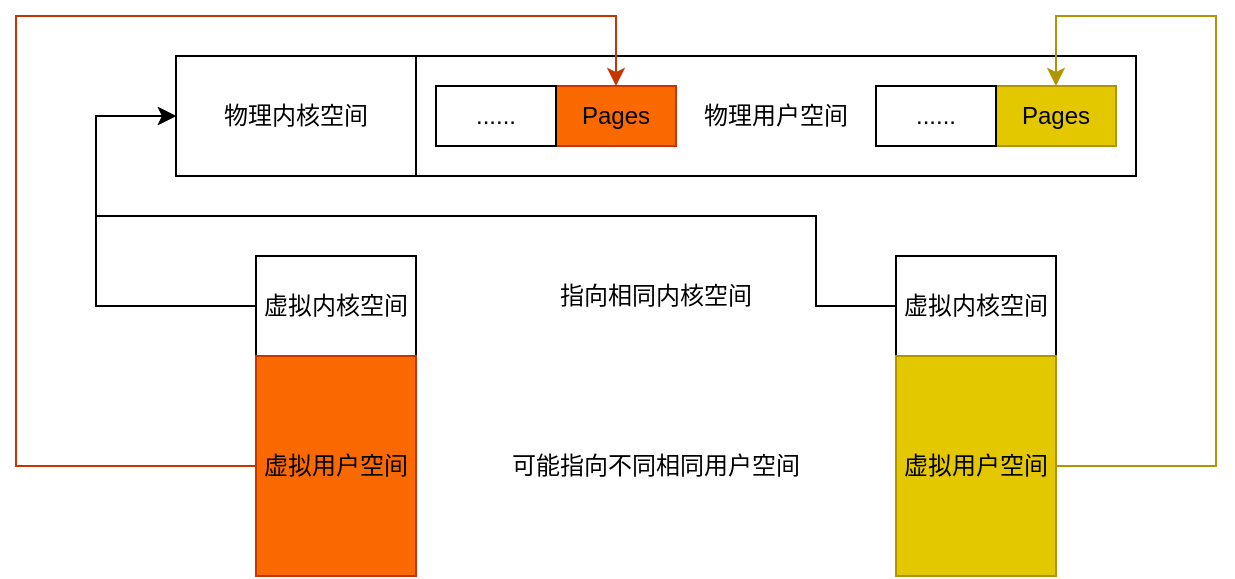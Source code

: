 <mxfile version="14.6.5" type="device" pages="5"><diagram id="j-4uweKrpDdh_4X4F15K" name="第 1 页"><mxGraphModel dx="2229" dy="713" grid="1" gridSize="10" guides="1" tooltips="1" connect="1" arrows="1" fold="1" page="1" pageScale="1" pageWidth="850" pageHeight="1100" math="0" shadow="0"><root><mxCell id="0"/><mxCell id="1" parent="0"/><mxCell id="3fUHjMYwMg-twSlcPJuQ-16" value="" style="group" vertex="1" connectable="0" parent="1"><mxGeometry y="200" width="600" height="280" as="geometry"/></mxCell><mxCell id="3fUHjMYwMg-twSlcPJuQ-7" value="物理用户空间" style="rounded=0;whiteSpace=wrap;html=1;" vertex="1" parent="3fUHjMYwMg-twSlcPJuQ-16"><mxGeometry x="200" y="20" width="360" height="60" as="geometry"/></mxCell><mxCell id="3fUHjMYwMg-twSlcPJuQ-1" value="虚拟内核空间" style="rounded=0;whiteSpace=wrap;html=1;" vertex="1" parent="3fUHjMYwMg-twSlcPJuQ-16"><mxGeometry x="120" y="120" width="80" height="50" as="geometry"/></mxCell><mxCell id="3fUHjMYwMg-twSlcPJuQ-3" value="虚拟用户空间" style="rounded=0;whiteSpace=wrap;html=1;fillColor=#fa6800;strokeColor=#C73500;fontColor=#000000;" vertex="1" parent="3fUHjMYwMg-twSlcPJuQ-16"><mxGeometry x="120" y="170" width="80" height="110" as="geometry"/></mxCell><mxCell id="3fUHjMYwMg-twSlcPJuQ-9" style="edgeStyle=orthogonalEdgeStyle;rounded=0;orthogonalLoop=1;jettySize=auto;html=1;exitX=0;exitY=0.5;exitDx=0;exitDy=0;" edge="1" parent="3fUHjMYwMg-twSlcPJuQ-16" source="3fUHjMYwMg-twSlcPJuQ-4"><mxGeometry relative="1" as="geometry"><mxPoint x="80" y="50" as="targetPoint"/><Array as="points"><mxPoint x="400" y="145"/><mxPoint x="400" y="100"/><mxPoint x="40" y="100"/><mxPoint x="40" y="50"/></Array></mxGeometry></mxCell><mxCell id="3fUHjMYwMg-twSlcPJuQ-4" value="虚拟内核空间" style="rounded=0;whiteSpace=wrap;html=1;" vertex="1" parent="3fUHjMYwMg-twSlcPJuQ-16"><mxGeometry x="440" y="120" width="80" height="50" as="geometry"/></mxCell><mxCell id="3fUHjMYwMg-twSlcPJuQ-5" value="虚拟用户空间" style="rounded=0;whiteSpace=wrap;html=1;fillColor=#e3c800;strokeColor=#B09500;fontColor=#000000;" vertex="1" parent="3fUHjMYwMg-twSlcPJuQ-16"><mxGeometry x="440" y="170" width="80" height="110" as="geometry"/></mxCell><mxCell id="3fUHjMYwMg-twSlcPJuQ-6" value="物理内核空间" style="rounded=0;whiteSpace=wrap;html=1;" vertex="1" parent="3fUHjMYwMg-twSlcPJuQ-16"><mxGeometry x="80" y="20" width="120" height="60" as="geometry"/></mxCell><mxCell id="3fUHjMYwMg-twSlcPJuQ-8" style="edgeStyle=orthogonalEdgeStyle;rounded=0;orthogonalLoop=1;jettySize=auto;html=1;exitX=0;exitY=0.5;exitDx=0;exitDy=0;entryX=0;entryY=0.5;entryDx=0;entryDy=0;" edge="1" parent="3fUHjMYwMg-twSlcPJuQ-16" source="3fUHjMYwMg-twSlcPJuQ-1" target="3fUHjMYwMg-twSlcPJuQ-6"><mxGeometry relative="1" as="geometry"><Array as="points"><mxPoint x="40" y="145"/><mxPoint x="40" y="50"/></Array></mxGeometry></mxCell><mxCell id="3fUHjMYwMg-twSlcPJuQ-10" value="Pages" style="rounded=0;whiteSpace=wrap;html=1;fillColor=#fa6800;strokeColor=#C73500;fontColor=#000000;" vertex="1" parent="3fUHjMYwMg-twSlcPJuQ-16"><mxGeometry x="270" y="35" width="60" height="30" as="geometry"/></mxCell><mxCell id="3fUHjMYwMg-twSlcPJuQ-14" style="edgeStyle=orthogonalEdgeStyle;rounded=0;orthogonalLoop=1;jettySize=auto;html=1;exitX=0;exitY=0.5;exitDx=0;exitDy=0;entryX=0.5;entryY=0;entryDx=0;entryDy=0;fillColor=#fa6800;strokeColor=#C73500;" edge="1" parent="3fUHjMYwMg-twSlcPJuQ-16" source="3fUHjMYwMg-twSlcPJuQ-3" target="3fUHjMYwMg-twSlcPJuQ-10"><mxGeometry relative="1" as="geometry"><Array as="points"><mxPoint y="225"/><mxPoint/><mxPoint x="300"/></Array></mxGeometry></mxCell><mxCell id="3fUHjMYwMg-twSlcPJuQ-11" value="Pages" style="rounded=0;whiteSpace=wrap;html=1;fillColor=#e3c800;strokeColor=#B09500;fontColor=#000000;" vertex="1" parent="3fUHjMYwMg-twSlcPJuQ-16"><mxGeometry x="490" y="35" width="60" height="30" as="geometry"/></mxCell><mxCell id="3fUHjMYwMg-twSlcPJuQ-15" style="edgeStyle=orthogonalEdgeStyle;rounded=0;orthogonalLoop=1;jettySize=auto;html=1;exitX=1;exitY=0.5;exitDx=0;exitDy=0;entryX=0.5;entryY=0;entryDx=0;entryDy=0;fillColor=#e3c800;strokeColor=#B09500;" edge="1" parent="3fUHjMYwMg-twSlcPJuQ-16" source="3fUHjMYwMg-twSlcPJuQ-5" target="3fUHjMYwMg-twSlcPJuQ-11"><mxGeometry relative="1" as="geometry"><Array as="points"><mxPoint x="600" y="225"/><mxPoint x="600"/><mxPoint x="520"/></Array></mxGeometry></mxCell><mxCell id="3fUHjMYwMg-twSlcPJuQ-13" value="......" style="rounded=0;whiteSpace=wrap;html=1;" vertex="1" parent="3fUHjMYwMg-twSlcPJuQ-16"><mxGeometry x="430" y="35" width="60" height="30" as="geometry"/></mxCell><mxCell id="3fUHjMYwMg-twSlcPJuQ-12" value="......" style="rounded=0;whiteSpace=wrap;html=1;" vertex="1" parent="3fUHjMYwMg-twSlcPJuQ-16"><mxGeometry x="210" y="35" width="60" height="30" as="geometry"/></mxCell><mxCell id="3fUHjMYwMg-twSlcPJuQ-17" value="指向相同内核空间" style="text;html=1;strokeColor=none;fillColor=none;align=center;verticalAlign=middle;whiteSpace=wrap;rounded=0;" vertex="1" parent="3fUHjMYwMg-twSlcPJuQ-16"><mxGeometry x="260" y="130" width="120" height="20" as="geometry"/></mxCell><mxCell id="3fUHjMYwMg-twSlcPJuQ-18" value="可能指向不同相同用户空间" style="text;html=1;strokeColor=none;fillColor=none;align=center;verticalAlign=middle;whiteSpace=wrap;rounded=0;" vertex="1" parent="3fUHjMYwMg-twSlcPJuQ-16"><mxGeometry x="240" y="215" width="160" height="20" as="geometry"/></mxCell></root></mxGraphModel></diagram><diagram id="hds3M46J2kKWf0Qzcgqt" name="第 2 页"><mxGraphModel dx="1379" dy="713" grid="1" gridSize="10" guides="1" tooltips="1" connect="1" arrows="1" fold="1" page="1" pageScale="1" pageWidth="850" pageHeight="1100" math="0" shadow="0"><root><mxCell id="g-GinGXwQo-iKiqNjB8o-0"/><mxCell id="g-GinGXwQo-iKiqNjB8o-1" parent="g-GinGXwQo-iKiqNjB8o-0"/><mxCell id="g-GinGXwQo-iKiqNjB8o-2" value="内核空间" style="rounded=0;whiteSpace=wrap;html=1;" vertex="1" parent="g-GinGXwQo-iKiqNjB8o-1"><mxGeometry x="160" y="200" width="200" height="60" as="geometry"/></mxCell><mxCell id="08EOqZHdCtFcxcBLWMeO-0" value="用户空间" style="rounded=0;whiteSpace=wrap;html=1;" vertex="1" parent="g-GinGXwQo-iKiqNjB8o-1"><mxGeometry x="360" y="200" width="100" height="60" as="geometry"/></mxCell><mxCell id="08EOqZHdCtFcxcBLWMeO-1" value="共享空间" style="rounded=0;whiteSpace=wrap;html=1;fillColor=#e3c800;strokeColor=#B09500;fontColor=#000000;" vertex="1" parent="g-GinGXwQo-iKiqNjB8o-1"><mxGeometry x="200" y="240" width="120" height="20" as="geometry"/></mxCell><mxCell id="08EOqZHdCtFcxcBLWMeO-7" style="edgeStyle=orthogonalEdgeStyle;rounded=0;orthogonalLoop=1;jettySize=auto;html=1;exitX=0;exitY=0.5;exitDx=0;exitDy=0;entryX=0;entryY=0.5;entryDx=0;entryDy=0;fillColor=#e3c800;strokeColor=#B09500;" edge="1" parent="g-GinGXwQo-iKiqNjB8o-1" source="08EOqZHdCtFcxcBLWMeO-2" target="08EOqZHdCtFcxcBLWMeO-1"><mxGeometry relative="1" as="geometry"/></mxCell><mxCell id="08EOqZHdCtFcxcBLWMeO-2" value="P0" style="rounded=0;whiteSpace=wrap;html=1;" vertex="1" parent="g-GinGXwQo-iKiqNjB8o-1"><mxGeometry x="160" y="320" width="90" height="150" as="geometry"/></mxCell><mxCell id="08EOqZHdCtFcxcBLWMeO-8" style="edgeStyle=orthogonalEdgeStyle;rounded=0;orthogonalLoop=1;jettySize=auto;html=1;exitX=0;exitY=0.5;exitDx=0;exitDy=0;entryX=1;entryY=0.5;entryDx=0;entryDy=0;fillColor=#e3c800;strokeColor=#B09500;" edge="1" parent="g-GinGXwQo-iKiqNjB8o-1" source="08EOqZHdCtFcxcBLWMeO-3" target="08EOqZHdCtFcxcBLWMeO-1"><mxGeometry relative="1" as="geometry"><Array as="points"><mxPoint x="345" y="395"/><mxPoint x="345" y="250"/></Array></mxGeometry></mxCell><mxCell id="08EOqZHdCtFcxcBLWMeO-3" value="P1" style="rounded=0;whiteSpace=wrap;html=1;" vertex="1" parent="g-GinGXwQo-iKiqNjB8o-1"><mxGeometry x="370" y="320" width="90" height="150" as="geometry"/></mxCell></root></mxGraphModel></diagram><diagram id="MM_NKnIUr2J9XG-7QcqR" name="第 3 页"><mxGraphModel dx="1379" dy="713" grid="1" gridSize="10" guides="1" tooltips="1" connect="1" arrows="1" fold="1" page="1" pageScale="1" pageWidth="850" pageHeight="1100" math="0" shadow="0"><root><mxCell id="6IxSiAN2kTSHF2QOe3KV-0"/><mxCell id="6IxSiAN2kTSHF2QOe3KV-1" parent="6IxSiAN2kTSHF2QOe3KV-0"/><mxCell id="6IxSiAN2kTSHF2QOe3KV-3" value="文件系统" style="rounded=0;whiteSpace=wrap;html=1;" vertex="1" parent="6IxSiAN2kTSHF2QOe3KV-1"><mxGeometry x="320" y="240" width="120" height="80" as="geometry"/></mxCell><mxCell id="6IxSiAN2kTSHF2QOe3KV-6" style="edgeStyle=orthogonalEdgeStyle;rounded=0;orthogonalLoop=1;jettySize=auto;html=1;exitX=0.5;exitY=0;exitDx=0;exitDy=0;entryX=0.5;entryY=0;entryDx=0;entryDy=0;fillColor=#e3c800;strokeColor=#B09500;" edge="1" parent="6IxSiAN2kTSHF2QOe3KV-1" source="6IxSiAN2kTSHF2QOe3KV-2" target="6IxSiAN2kTSHF2QOe3KV-5"><mxGeometry relative="1" as="geometry"/></mxCell><mxCell id="6IxSiAN2kTSHF2QOe3KV-2" value="P0" style="rounded=0;whiteSpace=wrap;html=1;" vertex="1" parent="6IxSiAN2kTSHF2QOe3KV-1"><mxGeometry x="160" y="240" width="80" height="160" as="geometry"/></mxCell><mxCell id="6IxSiAN2kTSHF2QOe3KV-7" style="edgeStyle=orthogonalEdgeStyle;rounded=0;orthogonalLoop=1;jettySize=auto;html=1;exitX=0.5;exitY=0;exitDx=0;exitDy=0;entryX=0.5;entryY=0;entryDx=0;entryDy=0;fillColor=#e3c800;strokeColor=#B09500;" edge="1" parent="6IxSiAN2kTSHF2QOe3KV-1" source="6IxSiAN2kTSHF2QOe3KV-4" target="6IxSiAN2kTSHF2QOe3KV-5"><mxGeometry relative="1" as="geometry"/></mxCell><mxCell id="6IxSiAN2kTSHF2QOe3KV-4" value="P1" style="rounded=0;whiteSpace=wrap;html=1;" vertex="1" parent="6IxSiAN2kTSHF2QOe3KV-1"><mxGeometry x="520" y="240" width="80" height="160" as="geometry"/></mxCell><mxCell id="6IxSiAN2kTSHF2QOe3KV-5" value="filename" style="rounded=0;whiteSpace=wrap;html=1;fillColor=#e3c800;strokeColor=#B09500;fontColor=#000000;" vertex="1" parent="6IxSiAN2kTSHF2QOe3KV-1"><mxGeometry x="340" y="250" width="80" height="20" as="geometry"/></mxCell></root></mxGraphModel></diagram><diagram id="vLLSMysEKnWgO0eM6WAs" name="第 4 页"><mxGraphModel dx="1379" dy="774" grid="1" gridSize="10" guides="1" tooltips="1" connect="1" arrows="1" fold="1" page="1" pageScale="1" pageWidth="850" pageHeight="1100" math="0" shadow="0"><root><mxCell id="yQvoMmrAsmaLizkY_0SE-0"/><mxCell id="yQvoMmrAsmaLizkY_0SE-1" parent="yQvoMmrAsmaLizkY_0SE-0"/><mxCell id="yQvoMmrAsmaLizkY_0SE-5" style="edgeStyle=orthogonalEdgeStyle;rounded=0;orthogonalLoop=1;jettySize=auto;html=1;exitX=1;exitY=0.5;exitDx=0;exitDy=0;entryX=0;entryY=0.5;entryDx=0;entryDy=0;" edge="1" parent="yQvoMmrAsmaLizkY_0SE-1" source="yQvoMmrAsmaLizkY_0SE-2" target="yQvoMmrAsmaLizkY_0SE-4"><mxGeometry relative="1" as="geometry"/></mxCell><mxCell id="yQvoMmrAsmaLizkY_0SE-2" value="P0" style="rounded=0;whiteSpace=wrap;html=1;" vertex="1" parent="yQvoMmrAsmaLizkY_0SE-1"><mxGeometry x="200" y="240" width="80" height="120" as="geometry"/></mxCell><mxCell id="yQvoMmrAsmaLizkY_0SE-6" style="edgeStyle=orthogonalEdgeStyle;rounded=0;orthogonalLoop=1;jettySize=auto;html=1;exitX=0;exitY=0.5;exitDx=0;exitDy=0;" edge="1" parent="yQvoMmrAsmaLizkY_0SE-1" source="yQvoMmrAsmaLizkY_0SE-3" target="yQvoMmrAsmaLizkY_0SE-4"><mxGeometry relative="1" as="geometry"/></mxCell><mxCell id="yQvoMmrAsmaLizkY_0SE-3" value="P1" style="rounded=0;whiteSpace=wrap;html=1;" vertex="1" parent="yQvoMmrAsmaLizkY_0SE-1"><mxGeometry x="440" y="240" width="80" height="120" as="geometry"/></mxCell><mxCell id="yQvoMmrAsmaLizkY_0SE-4" value="WEB" style="ellipse;whiteSpace=wrap;html=1;aspect=fixed;" vertex="1" parent="yQvoMmrAsmaLizkY_0SE-1"><mxGeometry x="320" y="260" width="80" height="80" as="geometry"/></mxCell></root></mxGraphModel></diagram><diagram id="1jQ1NVti8C-jUaL9s4S8" name="第 5 页"><mxGraphModel dx="1379" dy="774" grid="1" gridSize="10" guides="1" tooltips="1" connect="1" arrows="1" fold="1" page="1" pageScale="1" pageWidth="850" pageHeight="1100" math="0" shadow="0"><root><mxCell id="KUqa7iWPZtCCg_Eu7cB7-0"/><mxCell id="KUqa7iWPZtCCg_Eu7cB7-1" parent="KUqa7iWPZtCCg_Eu7cB7-0"/><mxCell id="KUqa7iWPZtCCg_Eu7cB7-8" style="edgeStyle=orthogonalEdgeStyle;rounded=0;orthogonalLoop=1;jettySize=auto;html=1;exitX=1;exitY=0.5;exitDx=0;exitDy=0;entryX=0;entryY=0.5;entryDx=0;entryDy=0;" edge="1" parent="KUqa7iWPZtCCg_Eu7cB7-1" source="KUqa7iWPZtCCg_Eu7cB7-2" target="KUqa7iWPZtCCg_Eu7cB7-7"><mxGeometry relative="1" as="geometry"/></mxCell><mxCell id="KUqa7iWPZtCCg_Eu7cB7-9" style="edgeStyle=orthogonalEdgeStyle;rounded=0;orthogonalLoop=1;jettySize=auto;html=1;exitX=1;exitY=0.5;exitDx=0;exitDy=0;entryX=0.5;entryY=1;entryDx=0;entryDy=0;" edge="1" parent="KUqa7iWPZtCCg_Eu7cB7-1" source="KUqa7iWPZtCCg_Eu7cB7-2" target="KUqa7iWPZtCCg_Eu7cB7-6"><mxGeometry relative="1" as="geometry"><Array as="points"><mxPoint x="220" y="320"/><mxPoint x="220" y="350"/><mxPoint x="340" y="350"/></Array></mxGeometry></mxCell><mxCell id="KUqa7iWPZtCCg_Eu7cB7-2" value="P0" style="rounded=0;whiteSpace=wrap;html=1;" vertex="1" parent="KUqa7iWPZtCCg_Eu7cB7-1"><mxGeometry x="120" y="280" width="80" height="80" as="geometry"/></mxCell><mxCell id="KUqa7iWPZtCCg_Eu7cB7-10" style="edgeStyle=orthogonalEdgeStyle;rounded=0;orthogonalLoop=1;jettySize=auto;html=1;exitX=0;exitY=0.5;exitDx=0;exitDy=0;" edge="1" parent="KUqa7iWPZtCCg_Eu7cB7-1" source="KUqa7iWPZtCCg_Eu7cB7-3" target="KUqa7iWPZtCCg_Eu7cB7-6"><mxGeometry relative="1" as="geometry"/></mxCell><mxCell id="KUqa7iWPZtCCg_Eu7cB7-11" style="edgeStyle=orthogonalEdgeStyle;rounded=0;orthogonalLoop=1;jettySize=auto;html=1;exitX=0;exitY=0.5;exitDx=0;exitDy=0;entryX=0.5;entryY=0;entryDx=0;entryDy=0;" edge="1" parent="KUqa7iWPZtCCg_Eu7cB7-1" source="KUqa7iWPZtCCg_Eu7cB7-3" target="KUqa7iWPZtCCg_Eu7cB7-7"><mxGeometry relative="1" as="geometry"><Array as="points"><mxPoint x="380" y="320"/><mxPoint x="380" y="290"/><mxPoint x="260" y="290"/></Array></mxGeometry></mxCell><mxCell id="KUqa7iWPZtCCg_Eu7cB7-3" value="P1" style="rounded=0;whiteSpace=wrap;html=1;" vertex="1" parent="KUqa7iWPZtCCg_Eu7cB7-1"><mxGeometry x="400" y="280" width="80" height="80" as="geometry"/></mxCell><mxCell id="KUqa7iWPZtCCg_Eu7cB7-4" value="PIPE" style="rounded=0;whiteSpace=wrap;html=1;" vertex="1" parent="KUqa7iWPZtCCg_Eu7cB7-1"><mxGeometry x="270" y="310" width="60" height="20" as="geometry"/></mxCell><mxCell id="KUqa7iWPZtCCg_Eu7cB7-6" value="W" style="rounded=0;whiteSpace=wrap;html=1;" vertex="1" parent="KUqa7iWPZtCCg_Eu7cB7-1"><mxGeometry x="330" y="310" width="20" height="20" as="geometry"/></mxCell><mxCell id="KUqa7iWPZtCCg_Eu7cB7-7" value="R" style="rounded=0;whiteSpace=wrap;html=1;" vertex="1" parent="KUqa7iWPZtCCg_Eu7cB7-1"><mxGeometry x="250" y="310" width="20" height="20" as="geometry"/></mxCell></root></mxGraphModel></diagram></mxfile>